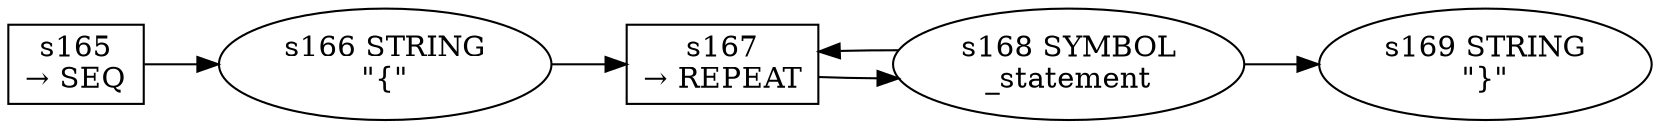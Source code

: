 
  digraph statement_block {
  
    rankdir=LR;
  
    s165 [label="s165\n&rarr; SEQ", shape=record, fixedsize=false, peripheries=1];
  s166 [label="s166 STRING\n\"{\""];
  s165 -> s166 [];
  s167 [label="s167\n&rarr; REPEAT", shape=record, fixedsize=false, peripheries=1];
  s168 [label="s168 SYMBOL\n_statement" href="javascript-grammar.json._statement.dot.svg"];
  s167 -> s168 [];
  s168 -> s167 [];
  s166 -> s167 [];
  s169 [label="s169 STRING\n\"}\""];
  s168 -> s169 [];
  
  }
  